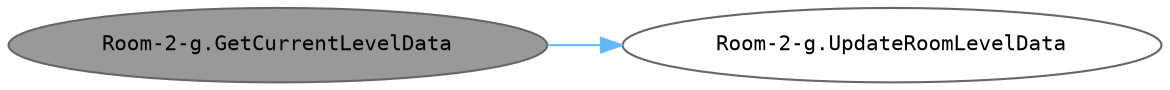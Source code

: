 digraph "Room-2-g.GetCurrentLevelData"
{
 // INTERACTIVE_SVG=YES
 // LATEX_PDF_SIZE
  bgcolor="transparent";
  edge [fontname=Helvetica,fontsize=10,labelfontname=Helvetica,labelfontsize=10];
  node [fontname=Helvetica,fontsize=10,fontname=Consolas fontsize=10 style=filled height=0.2 width=0.4 margin=0.1];
  rankdir="LR";
  Node1 [id="Node000001",label="Room-2-g.GetCurrentLevelData",height=0.2,width=0.4,color="gray40", fillcolor="grey60", style="filled", fontcolor="black",tooltip="현재 방의 레벨에 해당하는 TLevel 데이터를 반환합니다. 내부적으로 필요 시 데이터를 갱신합니다."];
  Node1 -> Node2 [id="edge1_Node000001_Node000002",color="steelblue1",style="solid",tooltip=" "];
  Node2 [id="Node000002",label="Room-2-g.UpdateRoomLevelData",height=0.2,width=0.4,color="grey40", fillcolor="white", style="filled",URL="$class_room-2-g.html#a991f10d83518af889058b13763fd3e25",tooltip="레벨 데이터 캐시를 갱신합니다. roomData에서 현재 레벨에 맞는 데이터를 가져오고, 시각적 요소도 함께 갱신됩니다."];
}
